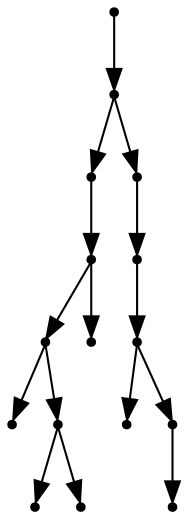 digraph {
  15 [shape=point];
  14 [shape=point];
  7 [shape=point];
  6 [shape=point];
  4 [shape=point];
  0 [shape=point];
  3 [shape=point];
  1 [shape=point];
  2 [shape=point];
  5 [shape=point];
  13 [shape=point];
  12 [shape=point];
  11 [shape=point];
  8 [shape=point];
  10 [shape=point];
  9 [shape=point];
15 -> 14;
14 -> 7;
7 -> 6;
6 -> 4;
4 -> 0;
4 -> 3;
3 -> 1;
3 -> 2;
6 -> 5;
14 -> 13;
13 -> 12;
12 -> 11;
11 -> 8;
11 -> 10;
10 -> 9;
}
